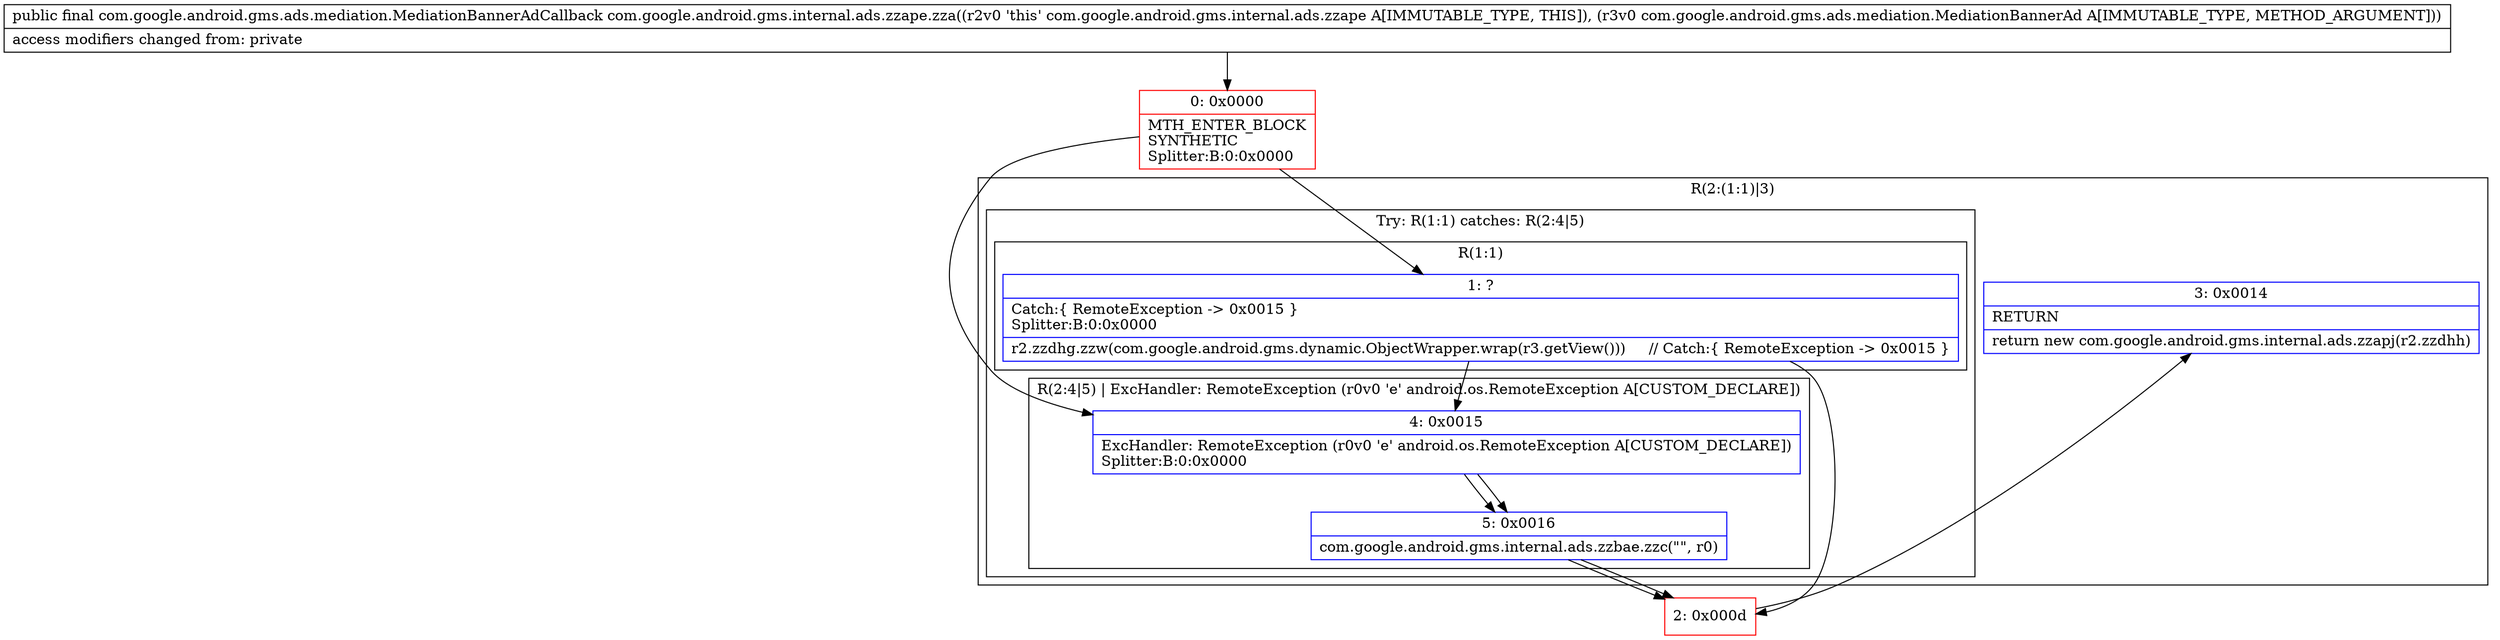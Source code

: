 digraph "CFG forcom.google.android.gms.internal.ads.zzape.zza(Lcom\/google\/android\/gms\/ads\/mediation\/MediationBannerAd;)Lcom\/google\/android\/gms\/ads\/mediation\/MediationBannerAdCallback;" {
subgraph cluster_Region_1135099914 {
label = "R(2:(1:1)|3)";
node [shape=record,color=blue];
subgraph cluster_TryCatchRegion_2030784340 {
label = "Try: R(1:1) catches: R(2:4|5)";
node [shape=record,color=blue];
subgraph cluster_Region_1378847877 {
label = "R(1:1)";
node [shape=record,color=blue];
Node_1 [shape=record,label="{1\:\ ?|Catch:\{ RemoteException \-\> 0x0015 \}\lSplitter:B:0:0x0000\l|r2.zzdhg.zzw(com.google.android.gms.dynamic.ObjectWrapper.wrap(r3.getView()))     \/\/ Catch:\{ RemoteException \-\> 0x0015 \}\l}"];
}
subgraph cluster_Region_1192104925 {
label = "R(2:4|5) | ExcHandler: RemoteException (r0v0 'e' android.os.RemoteException A[CUSTOM_DECLARE])\l";
node [shape=record,color=blue];
Node_4 [shape=record,label="{4\:\ 0x0015|ExcHandler: RemoteException (r0v0 'e' android.os.RemoteException A[CUSTOM_DECLARE])\lSplitter:B:0:0x0000\l}"];
Node_5 [shape=record,label="{5\:\ 0x0016|com.google.android.gms.internal.ads.zzbae.zzc(\"\", r0)\l}"];
}
}
Node_3 [shape=record,label="{3\:\ 0x0014|RETURN\l|return new com.google.android.gms.internal.ads.zzapj(r2.zzdhh)\l}"];
}
subgraph cluster_Region_1192104925 {
label = "R(2:4|5) | ExcHandler: RemoteException (r0v0 'e' android.os.RemoteException A[CUSTOM_DECLARE])\l";
node [shape=record,color=blue];
Node_4 [shape=record,label="{4\:\ 0x0015|ExcHandler: RemoteException (r0v0 'e' android.os.RemoteException A[CUSTOM_DECLARE])\lSplitter:B:0:0x0000\l}"];
Node_5 [shape=record,label="{5\:\ 0x0016|com.google.android.gms.internal.ads.zzbae.zzc(\"\", r0)\l}"];
}
Node_0 [shape=record,color=red,label="{0\:\ 0x0000|MTH_ENTER_BLOCK\lSYNTHETIC\lSplitter:B:0:0x0000\l}"];
Node_2 [shape=record,color=red,label="{2\:\ 0x000d}"];
MethodNode[shape=record,label="{public final com.google.android.gms.ads.mediation.MediationBannerAdCallback com.google.android.gms.internal.ads.zzape.zza((r2v0 'this' com.google.android.gms.internal.ads.zzape A[IMMUTABLE_TYPE, THIS]), (r3v0 com.google.android.gms.ads.mediation.MediationBannerAd A[IMMUTABLE_TYPE, METHOD_ARGUMENT]))  | access modifiers changed from: private\l}"];
MethodNode -> Node_0;
Node_1 -> Node_2;
Node_1 -> Node_4;
Node_4 -> Node_5;
Node_5 -> Node_2;
Node_4 -> Node_5;
Node_5 -> Node_2;
Node_0 -> Node_1;
Node_0 -> Node_4;
Node_2 -> Node_3;
}

